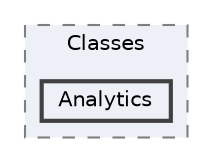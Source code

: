 digraph "app/Http/Classes/Analytics"
{
 // LATEX_PDF_SIZE
  bgcolor="transparent";
  edge [fontname=Helvetica,fontsize=10,labelfontname=Helvetica,labelfontsize=10];
  node [fontname=Helvetica,fontsize=10,shape=box,height=0.2,width=0.4];
  compound=true
  subgraph clusterdir_3d4ee0cb88557888526b7ac0acf65c3b {
    graph [ bgcolor="#edf0f7", pencolor="grey50", label="Classes", fontname=Helvetica,fontsize=10 style="filled,dashed", URL="dir_3d4ee0cb88557888526b7ac0acf65c3b.html",tooltip=""]
  dir_ecb688625cc637a2ed6b57146829786b [label="Analytics", fillcolor="#edf0f7", color="grey25", style="filled,bold", URL="dir_ecb688625cc637a2ed6b57146829786b.html",tooltip=""];
  }
}

